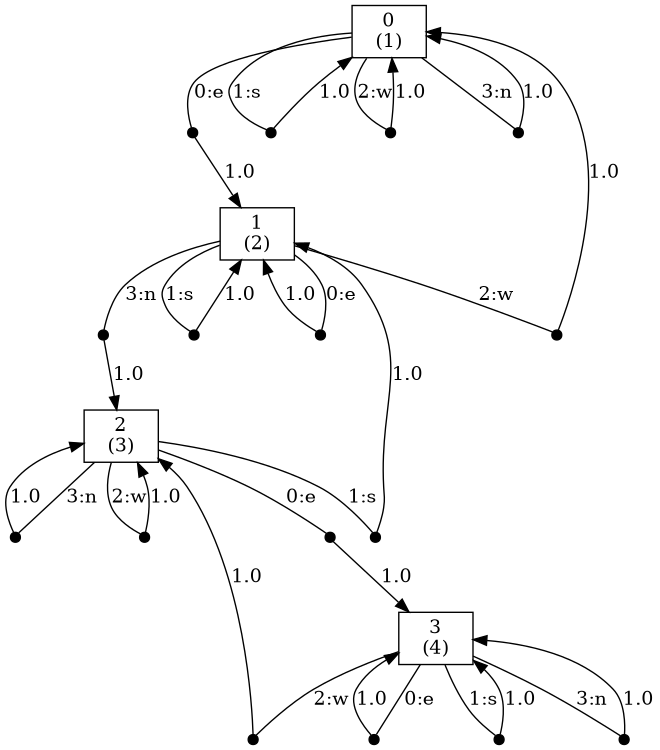 digraph MDP {
size="8,5"
node [shape=box];
0 -> n0_0 [ arrowhead=none,label="0:e" ];
n0_0 [ shape=point,width=0.1,height=0.1,label="" ];
n0_0 -> 1 [ label="1.0" ];
0 -> n0_1 [ arrowhead=none,label="1:s" ];
n0_1 [ shape=point,width=0.1,height=0.1,label="" ];
n0_1 -> 0 [ label="1.0" ];
0 -> n0_2 [ arrowhead=none,label="2:w" ];
n0_2 [ shape=point,width=0.1,height=0.1,label="" ];
n0_2 -> 0 [ label="1.0" ];
0 -> n0_3 [ arrowhead=none,label="3:n" ];
n0_3 [ shape=point,width=0.1,height=0.1,label="" ];
n0_3 -> 0 [ label="1.0" ];
1 -> n1_0 [ arrowhead=none,label="0:e" ];
n1_0 [ shape=point,width=0.1,height=0.1,label="" ];
n1_0 -> 1 [ label="1.0" ];
1 -> n1_1 [ arrowhead=none,label="1:s" ];
n1_1 [ shape=point,width=0.1,height=0.1,label="" ];
n1_1 -> 1 [ label="1.0" ];
1 -> n1_2 [ arrowhead=none,label="2:w" ];
n1_2 [ shape=point,width=0.1,height=0.1,label="" ];
n1_2 -> 0 [ label="1.0" ];
1 -> n1_3 [ arrowhead=none,label="3:n" ];
n1_3 [ shape=point,width=0.1,height=0.1,label="" ];
n1_3 -> 2 [ label="1.0" ];
2 -> n2_0 [ arrowhead=none,label="0:e" ];
n2_0 [ shape=point,width=0.1,height=0.1,label="" ];
n2_0 -> 3 [ label="1.0" ];
2 -> n2_1 [ arrowhead=none,label="1:s" ];
n2_1 [ shape=point,width=0.1,height=0.1,label="" ];
n2_1 -> 1 [ label="1.0" ];
2 -> n2_2 [ arrowhead=none,label="2:w" ];
n2_2 [ shape=point,width=0.1,height=0.1,label="" ];
n2_2 -> 2 [ label="1.0" ];
2 -> n2_3 [ arrowhead=none,label="3:n" ];
n2_3 [ shape=point,width=0.1,height=0.1,label="" ];
n2_3 -> 2 [ label="1.0" ];
3 -> n3_0 [ arrowhead=none,label="0:e" ];
n3_0 [ shape=point,width=0.1,height=0.1,label="" ];
n3_0 -> 3 [ label="1.0" ];
3 -> n3_1 [ arrowhead=none,label="1:s" ];
n3_1 [ shape=point,width=0.1,height=0.1,label="" ];
n3_1 -> 3 [ label="1.0" ];
3 -> n3_2 [ arrowhead=none,label="2:w" ];
n3_2 [ shape=point,width=0.1,height=0.1,label="" ];
n3_2 -> 2 [ label="1.0" ];
3 -> n3_3 [ arrowhead=none,label="3:n" ];
n3_3 [ shape=point,width=0.1,height=0.1,label="" ];
n3_3 -> 3 [ label="1.0" ];
0 [label="0\n(1)"]
1 [label="1\n(2)"]
2 [label="2\n(3)"]
3 [label="3\n(4)"]
}
